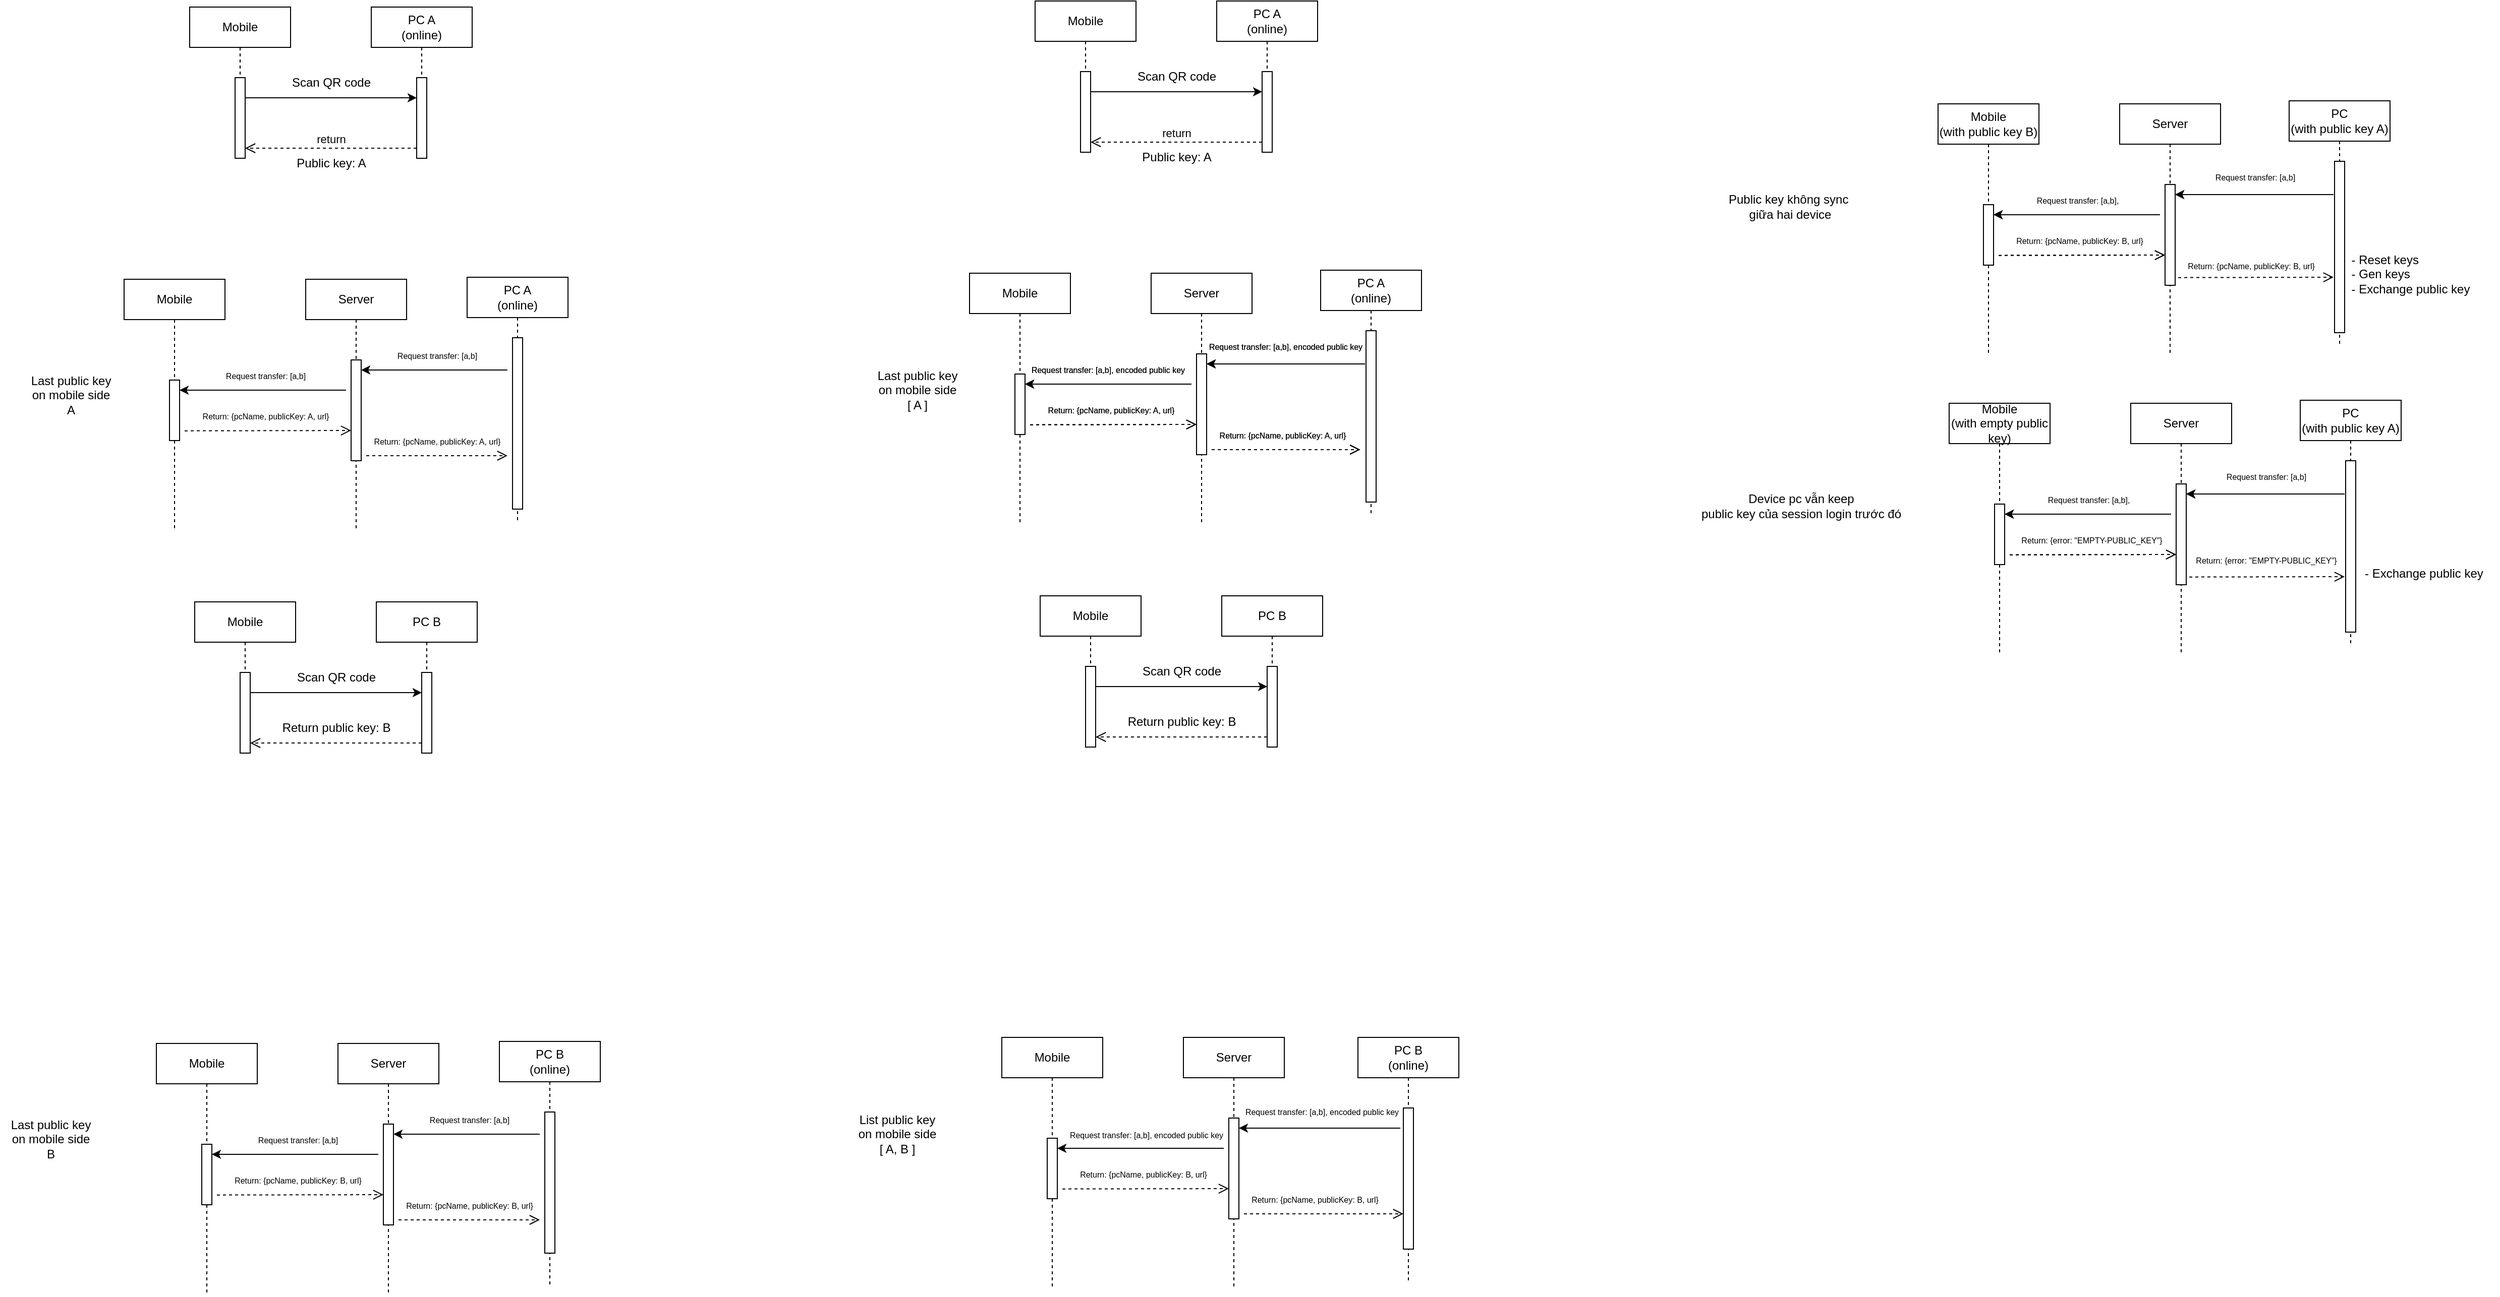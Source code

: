 <mxfile version="21.1.8" type="github">
  <diagram name="Page-1" id="2YBvvXClWsGukQMizWep">
    <mxGraphModel dx="1509" dy="804" grid="0" gridSize="10" guides="1" tooltips="1" connect="1" arrows="1" fold="1" page="1" pageScale="1" pageWidth="850" pageHeight="1100" math="0" shadow="0">
      <root>
        <mxCell id="0" />
        <mxCell id="1" parent="0" />
        <mxCell id="aM9ryv3xv72pqoxQDRHE-1" value="Mobile" style="shape=umlLifeline;perimeter=lifelinePerimeter;whiteSpace=wrap;html=1;container=0;dropTarget=0;collapsible=0;recursiveResize=0;outlineConnect=0;portConstraint=eastwest;newEdgeStyle={&quot;edgeStyle&quot;:&quot;elbowEdgeStyle&quot;,&quot;elbow&quot;:&quot;vertical&quot;,&quot;curved&quot;:0,&quot;rounded&quot;:0};" parent="1" vertex="1">
          <mxGeometry x="235" y="120" width="100" height="150" as="geometry" />
        </mxCell>
        <mxCell id="aM9ryv3xv72pqoxQDRHE-2" value="" style="html=1;points=[];perimeter=orthogonalPerimeter;outlineConnect=0;targetShapes=umlLifeline;portConstraint=eastwest;newEdgeStyle={&quot;edgeStyle&quot;:&quot;elbowEdgeStyle&quot;,&quot;elbow&quot;:&quot;vertical&quot;,&quot;curved&quot;:0,&quot;rounded&quot;:0};" parent="aM9ryv3xv72pqoxQDRHE-1" vertex="1">
          <mxGeometry x="45" y="70" width="10" height="80" as="geometry" />
        </mxCell>
        <mxCell id="aM9ryv3xv72pqoxQDRHE-5" value="PC A&lt;br&gt;(online)" style="shape=umlLifeline;perimeter=lifelinePerimeter;whiteSpace=wrap;html=1;container=0;dropTarget=0;collapsible=0;recursiveResize=0;outlineConnect=0;portConstraint=eastwest;newEdgeStyle={&quot;edgeStyle&quot;:&quot;elbowEdgeStyle&quot;,&quot;elbow&quot;:&quot;vertical&quot;,&quot;curved&quot;:0,&quot;rounded&quot;:0};" parent="1" vertex="1">
          <mxGeometry x="415" y="120" width="100" height="150" as="geometry" />
        </mxCell>
        <mxCell id="aM9ryv3xv72pqoxQDRHE-6" value="" style="html=1;points=[];perimeter=orthogonalPerimeter;outlineConnect=0;targetShapes=umlLifeline;portConstraint=eastwest;newEdgeStyle={&quot;edgeStyle&quot;:&quot;elbowEdgeStyle&quot;,&quot;elbow&quot;:&quot;vertical&quot;,&quot;curved&quot;:0,&quot;rounded&quot;:0};" parent="aM9ryv3xv72pqoxQDRHE-5" vertex="1">
          <mxGeometry x="45" y="70" width="10" height="80" as="geometry" />
        </mxCell>
        <mxCell id="2AW4_zYqFoqguteAHVNt-7" value="" style="endArrow=classic;html=1;rounded=0;" edge="1" parent="1" source="aM9ryv3xv72pqoxQDRHE-2" target="aM9ryv3xv72pqoxQDRHE-6">
          <mxGeometry width="50" height="50" relative="1" as="geometry">
            <mxPoint x="290" y="230" as="sourcePoint" />
            <mxPoint x="450" y="210" as="targetPoint" />
            <Array as="points">
              <mxPoint x="370" y="210" />
            </Array>
          </mxGeometry>
        </mxCell>
        <mxCell id="2AW4_zYqFoqguteAHVNt-8" value="Scan QR code" style="text;html=1;align=center;verticalAlign=middle;resizable=0;points=[];autosize=1;strokeColor=none;fillColor=none;" vertex="1" parent="1">
          <mxGeometry x="325" y="180" width="100" height="30" as="geometry" />
        </mxCell>
        <mxCell id="2AW4_zYqFoqguteAHVNt-10" value="return" style="html=1;verticalAlign=bottom;endArrow=open;dashed=1;endSize=8;edgeStyle=elbowEdgeStyle;elbow=vertical;curved=0;rounded=0;" edge="1" parent="1" source="aM9ryv3xv72pqoxQDRHE-6" target="aM9ryv3xv72pqoxQDRHE-2">
          <mxGeometry relative="1" as="geometry">
            <mxPoint x="450" y="260" as="sourcePoint" />
            <mxPoint x="390" y="260" as="targetPoint" />
            <Array as="points">
              <mxPoint x="450" y="260" />
            </Array>
          </mxGeometry>
        </mxCell>
        <mxCell id="2AW4_zYqFoqguteAHVNt-11" value="Public key: A" style="text;html=1;align=center;verticalAlign=middle;resizable=0;points=[];autosize=1;strokeColor=none;fillColor=none;" vertex="1" parent="1">
          <mxGeometry x="330" y="260" width="90" height="30" as="geometry" />
        </mxCell>
        <mxCell id="2AW4_zYqFoqguteAHVNt-12" value="Mobile" style="shape=umlLifeline;perimeter=lifelinePerimeter;whiteSpace=wrap;html=1;container=0;dropTarget=0;collapsible=0;recursiveResize=0;outlineConnect=0;portConstraint=eastwest;newEdgeStyle={&quot;edgeStyle&quot;:&quot;elbowEdgeStyle&quot;,&quot;elbow&quot;:&quot;vertical&quot;,&quot;curved&quot;:0,&quot;rounded&quot;:0};" vertex="1" parent="1">
          <mxGeometry x="170" y="390" width="100" height="250" as="geometry" />
        </mxCell>
        <mxCell id="2AW4_zYqFoqguteAHVNt-13" value="" style="html=1;points=[];perimeter=orthogonalPerimeter;outlineConnect=0;targetShapes=umlLifeline;portConstraint=eastwest;newEdgeStyle={&quot;edgeStyle&quot;:&quot;elbowEdgeStyle&quot;,&quot;elbow&quot;:&quot;vertical&quot;,&quot;curved&quot;:0,&quot;rounded&quot;:0};" vertex="1" parent="2AW4_zYqFoqguteAHVNt-12">
          <mxGeometry x="45" y="100" width="10" height="60" as="geometry" />
        </mxCell>
        <mxCell id="2AW4_zYqFoqguteAHVNt-14" value="Server" style="shape=umlLifeline;perimeter=lifelinePerimeter;whiteSpace=wrap;html=1;container=0;dropTarget=0;collapsible=0;recursiveResize=0;outlineConnect=0;portConstraint=eastwest;newEdgeStyle={&quot;edgeStyle&quot;:&quot;elbowEdgeStyle&quot;,&quot;elbow&quot;:&quot;vertical&quot;,&quot;curved&quot;:0,&quot;rounded&quot;:0};" vertex="1" parent="1">
          <mxGeometry x="350" y="390" width="100" height="250" as="geometry" />
        </mxCell>
        <mxCell id="2AW4_zYqFoqguteAHVNt-15" value="" style="html=1;points=[];perimeter=orthogonalPerimeter;outlineConnect=0;targetShapes=umlLifeline;portConstraint=eastwest;newEdgeStyle={&quot;edgeStyle&quot;:&quot;elbowEdgeStyle&quot;,&quot;elbow&quot;:&quot;vertical&quot;,&quot;curved&quot;:0,&quot;rounded&quot;:0};" vertex="1" parent="2AW4_zYqFoqguteAHVNt-14">
          <mxGeometry x="45" y="80" width="10" height="100" as="geometry" />
        </mxCell>
        <mxCell id="2AW4_zYqFoqguteAHVNt-18" value="" style="html=1;verticalAlign=bottom;endArrow=open;dashed=1;endSize=8;edgeStyle=elbowEdgeStyle;elbow=vertical;curved=0;rounded=0;" edge="1" parent="1" target="2AW4_zYqFoqguteAHVNt-15">
          <mxGeometry relative="1" as="geometry">
            <mxPoint x="230" y="540.33" as="sourcePoint" />
            <mxPoint x="390" y="540" as="targetPoint" />
            <Array as="points">
              <mxPoint x="260" y="540" />
            </Array>
          </mxGeometry>
        </mxCell>
        <mxCell id="2AW4_zYqFoqguteAHVNt-20" value="PC A&lt;br&gt;(online)" style="shape=umlLifeline;perimeter=lifelinePerimeter;whiteSpace=wrap;html=1;container=0;dropTarget=0;collapsible=0;recursiveResize=0;outlineConnect=0;portConstraint=eastwest;newEdgeStyle={&quot;edgeStyle&quot;:&quot;elbowEdgeStyle&quot;,&quot;elbow&quot;:&quot;vertical&quot;,&quot;curved&quot;:0,&quot;rounded&quot;:0};" vertex="1" parent="1">
          <mxGeometry x="510" y="388" width="100" height="242" as="geometry" />
        </mxCell>
        <mxCell id="2AW4_zYqFoqguteAHVNt-21" value="" style="html=1;points=[];perimeter=orthogonalPerimeter;outlineConnect=0;targetShapes=umlLifeline;portConstraint=eastwest;newEdgeStyle={&quot;edgeStyle&quot;:&quot;elbowEdgeStyle&quot;,&quot;elbow&quot;:&quot;vertical&quot;,&quot;curved&quot;:0,&quot;rounded&quot;:0};" vertex="1" parent="2AW4_zYqFoqguteAHVNt-20">
          <mxGeometry x="45" y="60" width="10" height="170" as="geometry" />
        </mxCell>
        <mxCell id="2AW4_zYqFoqguteAHVNt-22" value="" style="endArrow=classic;html=1;rounded=0;" edge="1" parent="1" target="2AW4_zYqFoqguteAHVNt-15">
          <mxGeometry width="50" height="50" relative="1" as="geometry">
            <mxPoint x="550" y="480" as="sourcePoint" />
            <mxPoint x="410" y="470" as="targetPoint" />
            <Array as="points">
              <mxPoint x="410" y="480" />
            </Array>
          </mxGeometry>
        </mxCell>
        <mxCell id="2AW4_zYqFoqguteAHVNt-23" value="&lt;font style=&quot;font-size: 8px;&quot;&gt;Request transfer: [a,b]&lt;/font&gt;" style="text;html=1;align=center;verticalAlign=middle;resizable=0;points=[];autosize=1;strokeColor=none;fillColor=none;" vertex="1" parent="1">
          <mxGeometry x="430" y="450" width="100" height="30" as="geometry" />
        </mxCell>
        <mxCell id="2AW4_zYqFoqguteAHVNt-24" value="" style="endArrow=classic;html=1;rounded=0;" edge="1" parent="1" target="2AW4_zYqFoqguteAHVNt-13">
          <mxGeometry width="50" height="50" relative="1" as="geometry">
            <mxPoint x="390" y="500" as="sourcePoint" />
            <mxPoint x="450" y="500" as="targetPoint" />
            <Array as="points">
              <mxPoint x="350" y="500" />
              <mxPoint x="310" y="500" />
              <mxPoint x="230" y="500" />
            </Array>
          </mxGeometry>
        </mxCell>
        <mxCell id="2AW4_zYqFoqguteAHVNt-27" value="&lt;font style=&quot;font-size: 8px;&quot;&gt;Request transfer: [a,b]&lt;/font&gt;" style="text;html=1;align=center;verticalAlign=middle;resizable=0;points=[];autosize=1;strokeColor=none;fillColor=none;" vertex="1" parent="1">
          <mxGeometry x="260" y="470" width="100" height="30" as="geometry" />
        </mxCell>
        <mxCell id="2AW4_zYqFoqguteAHVNt-29" value="&lt;font style=&quot;font-size: 8px;&quot;&gt;Return: {pcName, publicKey: A, url}&lt;/font&gt;" style="text;html=1;align=center;verticalAlign=middle;resizable=0;points=[];autosize=1;strokeColor=none;fillColor=none;" vertex="1" parent="1">
          <mxGeometry x="235" y="510" width="150" height="30" as="geometry" />
        </mxCell>
        <mxCell id="2AW4_zYqFoqguteAHVNt-31" value="&lt;font style=&quot;font-size: 8px;&quot;&gt;Return: {pcName, publicKey: A, url}&lt;/font&gt;" style="text;html=1;align=center;verticalAlign=middle;resizable=0;points=[];autosize=1;strokeColor=none;fillColor=none;" vertex="1" parent="1">
          <mxGeometry x="405" y="535" width="150" height="30" as="geometry" />
        </mxCell>
        <mxCell id="2AW4_zYqFoqguteAHVNt-32" value="" style="html=1;verticalAlign=bottom;endArrow=open;dashed=1;endSize=8;edgeStyle=elbowEdgeStyle;elbow=vertical;curved=0;rounded=0;" edge="1" parent="1">
          <mxGeometry relative="1" as="geometry">
            <mxPoint x="410" y="565" as="sourcePoint" />
            <mxPoint x="550" y="565" as="targetPoint" />
            <Array as="points">
              <mxPoint x="480" y="565" />
            </Array>
          </mxGeometry>
        </mxCell>
        <mxCell id="2AW4_zYqFoqguteAHVNt-61" value="Mobile" style="shape=umlLifeline;perimeter=lifelinePerimeter;whiteSpace=wrap;html=1;container=0;dropTarget=0;collapsible=0;recursiveResize=0;outlineConnect=0;portConstraint=eastwest;newEdgeStyle={&quot;edgeStyle&quot;:&quot;elbowEdgeStyle&quot;,&quot;elbow&quot;:&quot;vertical&quot;,&quot;curved&quot;:0,&quot;rounded&quot;:0};" vertex="1" parent="1">
          <mxGeometry x="202" y="1148" width="100" height="250" as="geometry" />
        </mxCell>
        <mxCell id="2AW4_zYqFoqguteAHVNt-62" value="" style="html=1;points=[];perimeter=orthogonalPerimeter;outlineConnect=0;targetShapes=umlLifeline;portConstraint=eastwest;newEdgeStyle={&quot;edgeStyle&quot;:&quot;elbowEdgeStyle&quot;,&quot;elbow&quot;:&quot;vertical&quot;,&quot;curved&quot;:0,&quot;rounded&quot;:0};" vertex="1" parent="2AW4_zYqFoqguteAHVNt-61">
          <mxGeometry x="45" y="100" width="10" height="60" as="geometry" />
        </mxCell>
        <mxCell id="2AW4_zYqFoqguteAHVNt-63" value="Server" style="shape=umlLifeline;perimeter=lifelinePerimeter;whiteSpace=wrap;html=1;container=0;dropTarget=0;collapsible=0;recursiveResize=0;outlineConnect=0;portConstraint=eastwest;newEdgeStyle={&quot;edgeStyle&quot;:&quot;elbowEdgeStyle&quot;,&quot;elbow&quot;:&quot;vertical&quot;,&quot;curved&quot;:0,&quot;rounded&quot;:0};" vertex="1" parent="1">
          <mxGeometry x="382" y="1148" width="100" height="250" as="geometry" />
        </mxCell>
        <mxCell id="2AW4_zYqFoqguteAHVNt-64" value="" style="html=1;points=[];perimeter=orthogonalPerimeter;outlineConnect=0;targetShapes=umlLifeline;portConstraint=eastwest;newEdgeStyle={&quot;edgeStyle&quot;:&quot;elbowEdgeStyle&quot;,&quot;elbow&quot;:&quot;vertical&quot;,&quot;curved&quot;:0,&quot;rounded&quot;:0};" vertex="1" parent="2AW4_zYqFoqguteAHVNt-63">
          <mxGeometry x="45" y="80" width="10" height="100" as="geometry" />
        </mxCell>
        <mxCell id="2AW4_zYqFoqguteAHVNt-65" value="" style="html=1;verticalAlign=bottom;endArrow=open;dashed=1;endSize=8;edgeStyle=elbowEdgeStyle;elbow=vertical;curved=0;rounded=0;" edge="1" parent="1" target="2AW4_zYqFoqguteAHVNt-64">
          <mxGeometry relative="1" as="geometry">
            <mxPoint x="262" y="1298.33" as="sourcePoint" />
            <mxPoint x="422" y="1298" as="targetPoint" />
            <Array as="points">
              <mxPoint x="292" y="1298" />
            </Array>
          </mxGeometry>
        </mxCell>
        <mxCell id="2AW4_zYqFoqguteAHVNt-66" value="PC B&lt;br&gt;(online)" style="shape=umlLifeline;perimeter=lifelinePerimeter;whiteSpace=wrap;html=1;container=0;dropTarget=0;collapsible=0;recursiveResize=0;outlineConnect=0;portConstraint=eastwest;newEdgeStyle={&quot;edgeStyle&quot;:&quot;elbowEdgeStyle&quot;,&quot;elbow&quot;:&quot;vertical&quot;,&quot;curved&quot;:0,&quot;rounded&quot;:0};" vertex="1" parent="1">
          <mxGeometry x="542" y="1146" width="100" height="242" as="geometry" />
        </mxCell>
        <mxCell id="2AW4_zYqFoqguteAHVNt-67" value="" style="html=1;points=[];perimeter=orthogonalPerimeter;outlineConnect=0;targetShapes=umlLifeline;portConstraint=eastwest;newEdgeStyle={&quot;edgeStyle&quot;:&quot;elbowEdgeStyle&quot;,&quot;elbow&quot;:&quot;vertical&quot;,&quot;curved&quot;:0,&quot;rounded&quot;:0};" vertex="1" parent="2AW4_zYqFoqguteAHVNt-66">
          <mxGeometry x="45" y="70" width="10" height="140" as="geometry" />
        </mxCell>
        <mxCell id="2AW4_zYqFoqguteAHVNt-68" value="" style="endArrow=classic;html=1;rounded=0;" edge="1" parent="1" target="2AW4_zYqFoqguteAHVNt-64">
          <mxGeometry width="50" height="50" relative="1" as="geometry">
            <mxPoint x="582" y="1238" as="sourcePoint" />
            <mxPoint x="442" y="1228" as="targetPoint" />
            <Array as="points">
              <mxPoint x="442" y="1238" />
            </Array>
          </mxGeometry>
        </mxCell>
        <mxCell id="2AW4_zYqFoqguteAHVNt-69" value="&lt;font style=&quot;font-size: 8px;&quot;&gt;Request transfer: [a,b]&lt;/font&gt;" style="text;html=1;align=center;verticalAlign=middle;resizable=0;points=[];autosize=1;strokeColor=none;fillColor=none;" vertex="1" parent="1">
          <mxGeometry x="462" y="1208" width="100" height="30" as="geometry" />
        </mxCell>
        <mxCell id="2AW4_zYqFoqguteAHVNt-70" value="" style="endArrow=classic;html=1;rounded=0;" edge="1" parent="1" target="2AW4_zYqFoqguteAHVNt-62">
          <mxGeometry width="50" height="50" relative="1" as="geometry">
            <mxPoint x="422" y="1258" as="sourcePoint" />
            <mxPoint x="482" y="1258" as="targetPoint" />
            <Array as="points">
              <mxPoint x="382" y="1258" />
              <mxPoint x="342" y="1258" />
              <mxPoint x="262" y="1258" />
            </Array>
          </mxGeometry>
        </mxCell>
        <mxCell id="2AW4_zYqFoqguteAHVNt-71" value="&lt;font style=&quot;font-size: 8px;&quot;&gt;Request transfer: [a,b]&lt;/font&gt;" style="text;html=1;align=center;verticalAlign=middle;resizable=0;points=[];autosize=1;strokeColor=none;fillColor=none;" vertex="1" parent="1">
          <mxGeometry x="292" y="1228" width="100" height="30" as="geometry" />
        </mxCell>
        <mxCell id="2AW4_zYqFoqguteAHVNt-72" value="&lt;font style=&quot;font-size: 8px;&quot;&gt;Return: {pcName, publicKey: B, url}&lt;/font&gt;" style="text;html=1;align=center;verticalAlign=middle;resizable=0;points=[];autosize=1;strokeColor=none;fillColor=none;" vertex="1" parent="1">
          <mxGeometry x="267" y="1268" width="150" height="30" as="geometry" />
        </mxCell>
        <mxCell id="2AW4_zYqFoqguteAHVNt-73" value="&lt;font style=&quot;font-size: 8px;&quot;&gt;Return: {pcName, publicKey: B, url}&lt;/font&gt;" style="text;html=1;align=center;verticalAlign=middle;resizable=0;points=[];autosize=1;strokeColor=none;fillColor=none;" vertex="1" parent="1">
          <mxGeometry x="437" y="1293" width="150" height="30" as="geometry" />
        </mxCell>
        <mxCell id="2AW4_zYqFoqguteAHVNt-74" value="" style="html=1;verticalAlign=bottom;endArrow=open;dashed=1;endSize=8;edgeStyle=elbowEdgeStyle;elbow=vertical;curved=0;rounded=0;" edge="1" parent="1">
          <mxGeometry relative="1" as="geometry">
            <mxPoint x="442" y="1323" as="sourcePoint" />
            <mxPoint x="582" y="1323" as="targetPoint" />
            <Array as="points">
              <mxPoint x="512" y="1323" />
            </Array>
          </mxGeometry>
        </mxCell>
        <mxCell id="2AW4_zYqFoqguteAHVNt-75" value="Last public key&lt;br&gt;on mobile side&lt;br&gt;A" style="text;html=1;align=center;verticalAlign=middle;resizable=0;points=[];autosize=1;strokeColor=none;fillColor=none;" vertex="1" parent="1">
          <mxGeometry x="67" y="475" width="100" height="60" as="geometry" />
        </mxCell>
        <mxCell id="2AW4_zYqFoqguteAHVNt-76" value="Mobile" style="shape=umlLifeline;perimeter=lifelinePerimeter;whiteSpace=wrap;html=1;container=0;dropTarget=0;collapsible=0;recursiveResize=0;outlineConnect=0;portConstraint=eastwest;newEdgeStyle={&quot;edgeStyle&quot;:&quot;elbowEdgeStyle&quot;,&quot;elbow&quot;:&quot;vertical&quot;,&quot;curved&quot;:0,&quot;rounded&quot;:0};" vertex="1" parent="1">
          <mxGeometry x="240" y="710" width="100" height="150" as="geometry" />
        </mxCell>
        <mxCell id="2AW4_zYqFoqguteAHVNt-77" value="" style="html=1;points=[];perimeter=orthogonalPerimeter;outlineConnect=0;targetShapes=umlLifeline;portConstraint=eastwest;newEdgeStyle={&quot;edgeStyle&quot;:&quot;elbowEdgeStyle&quot;,&quot;elbow&quot;:&quot;vertical&quot;,&quot;curved&quot;:0,&quot;rounded&quot;:0};" vertex="1" parent="2AW4_zYqFoqguteAHVNt-76">
          <mxGeometry x="45" y="70" width="10" height="80" as="geometry" />
        </mxCell>
        <mxCell id="2AW4_zYqFoqguteAHVNt-78" value="PC B" style="shape=umlLifeline;perimeter=lifelinePerimeter;whiteSpace=wrap;html=1;container=0;dropTarget=0;collapsible=0;recursiveResize=0;outlineConnect=0;portConstraint=eastwest;newEdgeStyle={&quot;edgeStyle&quot;:&quot;elbowEdgeStyle&quot;,&quot;elbow&quot;:&quot;vertical&quot;,&quot;curved&quot;:0,&quot;rounded&quot;:0};" vertex="1" parent="1">
          <mxGeometry x="420" y="710" width="100" height="150" as="geometry" />
        </mxCell>
        <mxCell id="2AW4_zYqFoqguteAHVNt-79" value="" style="html=1;points=[];perimeter=orthogonalPerimeter;outlineConnect=0;targetShapes=umlLifeline;portConstraint=eastwest;newEdgeStyle={&quot;edgeStyle&quot;:&quot;elbowEdgeStyle&quot;,&quot;elbow&quot;:&quot;vertical&quot;,&quot;curved&quot;:0,&quot;rounded&quot;:0};" vertex="1" parent="2AW4_zYqFoqguteAHVNt-78">
          <mxGeometry x="45" y="70" width="10" height="80" as="geometry" />
        </mxCell>
        <mxCell id="2AW4_zYqFoqguteAHVNt-80" value="" style="endArrow=classic;html=1;rounded=0;" edge="1" parent="1" source="2AW4_zYqFoqguteAHVNt-77" target="2AW4_zYqFoqguteAHVNt-79">
          <mxGeometry width="50" height="50" relative="1" as="geometry">
            <mxPoint x="295" y="820" as="sourcePoint" />
            <mxPoint x="455" y="800" as="targetPoint" />
            <Array as="points">
              <mxPoint x="375" y="800" />
            </Array>
          </mxGeometry>
        </mxCell>
        <mxCell id="2AW4_zYqFoqguteAHVNt-81" value="Scan QR code" style="text;html=1;align=center;verticalAlign=middle;resizable=0;points=[];autosize=1;strokeColor=none;fillColor=none;" vertex="1" parent="1">
          <mxGeometry x="330" y="770" width="100" height="30" as="geometry" />
        </mxCell>
        <mxCell id="2AW4_zYqFoqguteAHVNt-82" value="" style="html=1;verticalAlign=bottom;endArrow=open;dashed=1;endSize=8;edgeStyle=elbowEdgeStyle;elbow=vertical;curved=0;rounded=0;" edge="1" parent="1" source="2AW4_zYqFoqguteAHVNt-79" target="2AW4_zYqFoqguteAHVNt-77">
          <mxGeometry relative="1" as="geometry">
            <mxPoint x="455" y="850" as="sourcePoint" />
            <mxPoint x="395" y="850" as="targetPoint" />
            <Array as="points">
              <mxPoint x="455" y="850" />
            </Array>
          </mxGeometry>
        </mxCell>
        <mxCell id="2AW4_zYqFoqguteAHVNt-83" value="Return public key: B" style="text;html=1;align=center;verticalAlign=middle;resizable=0;points=[];autosize=1;strokeColor=none;fillColor=none;" vertex="1" parent="1">
          <mxGeometry x="315" y="820" width="130" height="30" as="geometry" />
        </mxCell>
        <mxCell id="2AW4_zYqFoqguteAHVNt-85" value="Last public key&lt;br&gt;on mobile side&lt;br&gt;B" style="text;html=1;align=center;verticalAlign=middle;resizable=0;points=[];autosize=1;strokeColor=none;fillColor=none;" vertex="1" parent="1">
          <mxGeometry x="47" y="1213" width="100" height="60" as="geometry" />
        </mxCell>
        <mxCell id="2AW4_zYqFoqguteAHVNt-132" value="Mobile" style="shape=umlLifeline;perimeter=lifelinePerimeter;whiteSpace=wrap;html=1;container=0;dropTarget=0;collapsible=0;recursiveResize=0;outlineConnect=0;portConstraint=eastwest;newEdgeStyle={&quot;edgeStyle&quot;:&quot;elbowEdgeStyle&quot;,&quot;elbow&quot;:&quot;vertical&quot;,&quot;curved&quot;:0,&quot;rounded&quot;:0};" vertex="1" parent="1">
          <mxGeometry x="1073" y="114" width="100" height="150" as="geometry" />
        </mxCell>
        <mxCell id="2AW4_zYqFoqguteAHVNt-133" value="" style="html=1;points=[];perimeter=orthogonalPerimeter;outlineConnect=0;targetShapes=umlLifeline;portConstraint=eastwest;newEdgeStyle={&quot;edgeStyle&quot;:&quot;elbowEdgeStyle&quot;,&quot;elbow&quot;:&quot;vertical&quot;,&quot;curved&quot;:0,&quot;rounded&quot;:0};" vertex="1" parent="2AW4_zYqFoqguteAHVNt-132">
          <mxGeometry x="45" y="70" width="10" height="80" as="geometry" />
        </mxCell>
        <mxCell id="2AW4_zYqFoqguteAHVNt-134" value="PC A&lt;br&gt;(online)" style="shape=umlLifeline;perimeter=lifelinePerimeter;whiteSpace=wrap;html=1;container=0;dropTarget=0;collapsible=0;recursiveResize=0;outlineConnect=0;portConstraint=eastwest;newEdgeStyle={&quot;edgeStyle&quot;:&quot;elbowEdgeStyle&quot;,&quot;elbow&quot;:&quot;vertical&quot;,&quot;curved&quot;:0,&quot;rounded&quot;:0};" vertex="1" parent="1">
          <mxGeometry x="1253" y="114" width="100" height="150" as="geometry" />
        </mxCell>
        <mxCell id="2AW4_zYqFoqguteAHVNt-135" value="" style="html=1;points=[];perimeter=orthogonalPerimeter;outlineConnect=0;targetShapes=umlLifeline;portConstraint=eastwest;newEdgeStyle={&quot;edgeStyle&quot;:&quot;elbowEdgeStyle&quot;,&quot;elbow&quot;:&quot;vertical&quot;,&quot;curved&quot;:0,&quot;rounded&quot;:0};" vertex="1" parent="2AW4_zYqFoqguteAHVNt-134">
          <mxGeometry x="45" y="70" width="10" height="80" as="geometry" />
        </mxCell>
        <mxCell id="2AW4_zYqFoqguteAHVNt-136" value="" style="endArrow=classic;html=1;rounded=0;" edge="1" parent="1" source="2AW4_zYqFoqguteAHVNt-133" target="2AW4_zYqFoqguteAHVNt-135">
          <mxGeometry width="50" height="50" relative="1" as="geometry">
            <mxPoint x="1128" y="224" as="sourcePoint" />
            <mxPoint x="1288" y="204" as="targetPoint" />
            <Array as="points">
              <mxPoint x="1208" y="204" />
            </Array>
          </mxGeometry>
        </mxCell>
        <mxCell id="2AW4_zYqFoqguteAHVNt-137" value="Scan QR code" style="text;html=1;align=center;verticalAlign=middle;resizable=0;points=[];autosize=1;strokeColor=none;fillColor=none;" vertex="1" parent="1">
          <mxGeometry x="1163" y="174" width="100" height="30" as="geometry" />
        </mxCell>
        <mxCell id="2AW4_zYqFoqguteAHVNt-138" value="return" style="html=1;verticalAlign=bottom;endArrow=open;dashed=1;endSize=8;edgeStyle=elbowEdgeStyle;elbow=vertical;curved=0;rounded=0;" edge="1" parent="1" source="2AW4_zYqFoqguteAHVNt-135" target="2AW4_zYqFoqguteAHVNt-133">
          <mxGeometry relative="1" as="geometry">
            <mxPoint x="1288" y="254" as="sourcePoint" />
            <mxPoint x="1228" y="254" as="targetPoint" />
            <Array as="points">
              <mxPoint x="1288" y="254" />
            </Array>
          </mxGeometry>
        </mxCell>
        <mxCell id="2AW4_zYqFoqguteAHVNt-139" value="Public key: A" style="text;html=1;align=center;verticalAlign=middle;resizable=0;points=[];autosize=1;strokeColor=none;fillColor=none;" vertex="1" parent="1">
          <mxGeometry x="1168" y="254" width="90" height="30" as="geometry" />
        </mxCell>
        <mxCell id="2AW4_zYqFoqguteAHVNt-140" value="Mobile" style="shape=umlLifeline;perimeter=lifelinePerimeter;whiteSpace=wrap;html=1;container=0;dropTarget=0;collapsible=0;recursiveResize=0;outlineConnect=0;portConstraint=eastwest;newEdgeStyle={&quot;edgeStyle&quot;:&quot;elbowEdgeStyle&quot;,&quot;elbow&quot;:&quot;vertical&quot;,&quot;curved&quot;:0,&quot;rounded&quot;:0};" vertex="1" parent="1">
          <mxGeometry x="1008" y="384" width="100" height="250" as="geometry" />
        </mxCell>
        <mxCell id="2AW4_zYqFoqguteAHVNt-141" value="" style="html=1;points=[];perimeter=orthogonalPerimeter;outlineConnect=0;targetShapes=umlLifeline;portConstraint=eastwest;newEdgeStyle={&quot;edgeStyle&quot;:&quot;elbowEdgeStyle&quot;,&quot;elbow&quot;:&quot;vertical&quot;,&quot;curved&quot;:0,&quot;rounded&quot;:0};" vertex="1" parent="2AW4_zYqFoqguteAHVNt-140">
          <mxGeometry x="45" y="100" width="10" height="60" as="geometry" />
        </mxCell>
        <mxCell id="2AW4_zYqFoqguteAHVNt-142" value="Server" style="shape=umlLifeline;perimeter=lifelinePerimeter;whiteSpace=wrap;html=1;container=0;dropTarget=0;collapsible=0;recursiveResize=0;outlineConnect=0;portConstraint=eastwest;newEdgeStyle={&quot;edgeStyle&quot;:&quot;elbowEdgeStyle&quot;,&quot;elbow&quot;:&quot;vertical&quot;,&quot;curved&quot;:0,&quot;rounded&quot;:0};" vertex="1" parent="1">
          <mxGeometry x="1188" y="384" width="100" height="250" as="geometry" />
        </mxCell>
        <mxCell id="2AW4_zYqFoqguteAHVNt-143" value="" style="html=1;points=[];perimeter=orthogonalPerimeter;outlineConnect=0;targetShapes=umlLifeline;portConstraint=eastwest;newEdgeStyle={&quot;edgeStyle&quot;:&quot;elbowEdgeStyle&quot;,&quot;elbow&quot;:&quot;vertical&quot;,&quot;curved&quot;:0,&quot;rounded&quot;:0};" vertex="1" parent="2AW4_zYqFoqguteAHVNt-142">
          <mxGeometry x="45" y="80" width="10" height="100" as="geometry" />
        </mxCell>
        <mxCell id="2AW4_zYqFoqguteAHVNt-144" value="" style="html=1;verticalAlign=bottom;endArrow=open;dashed=1;endSize=8;edgeStyle=elbowEdgeStyle;elbow=vertical;curved=0;rounded=0;" edge="1" parent="1" target="2AW4_zYqFoqguteAHVNt-143">
          <mxGeometry relative="1" as="geometry">
            <mxPoint x="1068" y="534.33" as="sourcePoint" />
            <mxPoint x="1228" y="534" as="targetPoint" />
            <Array as="points">
              <mxPoint x="1098" y="534" />
            </Array>
          </mxGeometry>
        </mxCell>
        <mxCell id="2AW4_zYqFoqguteAHVNt-145" value="PC A&lt;br&gt;(online)" style="shape=umlLifeline;perimeter=lifelinePerimeter;whiteSpace=wrap;html=1;container=0;dropTarget=0;collapsible=0;recursiveResize=0;outlineConnect=0;portConstraint=eastwest;newEdgeStyle={&quot;edgeStyle&quot;:&quot;elbowEdgeStyle&quot;,&quot;elbow&quot;:&quot;vertical&quot;,&quot;curved&quot;:0,&quot;rounded&quot;:0};" vertex="1" parent="1">
          <mxGeometry x="1356" y="381" width="100" height="242" as="geometry" />
        </mxCell>
        <mxCell id="2AW4_zYqFoqguteAHVNt-146" value="" style="html=1;points=[];perimeter=orthogonalPerimeter;outlineConnect=0;targetShapes=umlLifeline;portConstraint=eastwest;newEdgeStyle={&quot;edgeStyle&quot;:&quot;elbowEdgeStyle&quot;,&quot;elbow&quot;:&quot;vertical&quot;,&quot;curved&quot;:0,&quot;rounded&quot;:0};" vertex="1" parent="2AW4_zYqFoqguteAHVNt-145">
          <mxGeometry x="45" y="60" width="10" height="170" as="geometry" />
        </mxCell>
        <mxCell id="2AW4_zYqFoqguteAHVNt-147" value="" style="endArrow=classic;html=1;rounded=0;" edge="1" parent="1" target="2AW4_zYqFoqguteAHVNt-143">
          <mxGeometry width="50" height="50" relative="1" as="geometry">
            <mxPoint x="1400" y="474" as="sourcePoint" />
            <mxPoint x="1248" y="464" as="targetPoint" />
            <Array as="points">
              <mxPoint x="1248" y="474" />
            </Array>
          </mxGeometry>
        </mxCell>
        <mxCell id="2AW4_zYqFoqguteAHVNt-148" value="&lt;font style=&quot;font-size: 8px;&quot;&gt;Request transfer: [a,b], encoded public key&lt;/font&gt;" style="text;html=1;align=center;verticalAlign=middle;resizable=0;points=[];autosize=1;strokeColor=none;fillColor=none;" vertex="1" parent="1">
          <mxGeometry x="1236" y="443" width="170" height="26" as="geometry" />
        </mxCell>
        <mxCell id="2AW4_zYqFoqguteAHVNt-149" value="" style="endArrow=classic;html=1;rounded=0;" edge="1" parent="1" target="2AW4_zYqFoqguteAHVNt-141">
          <mxGeometry width="50" height="50" relative="1" as="geometry">
            <mxPoint x="1228" y="494" as="sourcePoint" />
            <mxPoint x="1288" y="494" as="targetPoint" />
            <Array as="points">
              <mxPoint x="1188" y="494" />
              <mxPoint x="1148" y="494" />
              <mxPoint x="1068" y="494" />
            </Array>
          </mxGeometry>
        </mxCell>
        <mxCell id="2AW4_zYqFoqguteAHVNt-150" value="&lt;font style=&quot;font-size: 8px;&quot;&gt;Request transfer: [a,b], encoded public key&lt;/font&gt;" style="text;html=1;align=center;verticalAlign=middle;resizable=0;points=[];autosize=1;strokeColor=none;fillColor=none;" vertex="1" parent="1">
          <mxGeometry x="1060" y="466" width="170" height="26" as="geometry" />
        </mxCell>
        <mxCell id="2AW4_zYqFoqguteAHVNt-151" value="&lt;font style=&quot;font-size: 8px;&quot;&gt;Return: {pcName, publicKey: A, url}&lt;/font&gt;" style="text;html=1;align=center;verticalAlign=middle;resizable=0;points=[];autosize=1;strokeColor=none;fillColor=none;" vertex="1" parent="1">
          <mxGeometry x="1073" y="504" width="150" height="30" as="geometry" />
        </mxCell>
        <mxCell id="2AW4_zYqFoqguteAHVNt-152" value="&lt;font style=&quot;font-size: 8px;&quot;&gt;Return: {pcName, publicKey: A, url}&lt;/font&gt;" style="text;html=1;align=center;verticalAlign=middle;resizable=0;points=[];autosize=1;strokeColor=none;fillColor=none;" vertex="1" parent="1">
          <mxGeometry x="1243" y="529" width="150" height="30" as="geometry" />
        </mxCell>
        <mxCell id="2AW4_zYqFoqguteAHVNt-153" value="" style="html=1;verticalAlign=bottom;endArrow=open;dashed=1;endSize=8;edgeStyle=elbowEdgeStyle;elbow=vertical;curved=0;rounded=0;entryX=1.015;entryY=0.981;entryDx=0;entryDy=0;entryPerimeter=0;" edge="1" parent="1" target="2AW4_zYqFoqguteAHVNt-152">
          <mxGeometry relative="1" as="geometry">
            <mxPoint x="1248" y="559" as="sourcePoint" />
            <mxPoint x="1388" y="559" as="targetPoint" />
            <Array as="points">
              <mxPoint x="1318" y="559" />
            </Array>
          </mxGeometry>
        </mxCell>
        <mxCell id="2AW4_zYqFoqguteAHVNt-154" value="Mobile" style="shape=umlLifeline;perimeter=lifelinePerimeter;whiteSpace=wrap;html=1;container=0;dropTarget=0;collapsible=0;recursiveResize=0;outlineConnect=0;portConstraint=eastwest;newEdgeStyle={&quot;edgeStyle&quot;:&quot;elbowEdgeStyle&quot;,&quot;elbow&quot;:&quot;vertical&quot;,&quot;curved&quot;:0,&quot;rounded&quot;:0};" vertex="1" parent="1">
          <mxGeometry x="1040" y="1142" width="100" height="250" as="geometry" />
        </mxCell>
        <mxCell id="2AW4_zYqFoqguteAHVNt-155" value="" style="html=1;points=[];perimeter=orthogonalPerimeter;outlineConnect=0;targetShapes=umlLifeline;portConstraint=eastwest;newEdgeStyle={&quot;edgeStyle&quot;:&quot;elbowEdgeStyle&quot;,&quot;elbow&quot;:&quot;vertical&quot;,&quot;curved&quot;:0,&quot;rounded&quot;:0};" vertex="1" parent="2AW4_zYqFoqguteAHVNt-154">
          <mxGeometry x="45" y="100" width="10" height="60" as="geometry" />
        </mxCell>
        <mxCell id="2AW4_zYqFoqguteAHVNt-156" value="Server" style="shape=umlLifeline;perimeter=lifelinePerimeter;whiteSpace=wrap;html=1;container=0;dropTarget=0;collapsible=0;recursiveResize=0;outlineConnect=0;portConstraint=eastwest;newEdgeStyle={&quot;edgeStyle&quot;:&quot;elbowEdgeStyle&quot;,&quot;elbow&quot;:&quot;vertical&quot;,&quot;curved&quot;:0,&quot;rounded&quot;:0};" vertex="1" parent="1">
          <mxGeometry x="1220" y="1142" width="100" height="250" as="geometry" />
        </mxCell>
        <mxCell id="2AW4_zYqFoqguteAHVNt-157" value="" style="html=1;points=[];perimeter=orthogonalPerimeter;outlineConnect=0;targetShapes=umlLifeline;portConstraint=eastwest;newEdgeStyle={&quot;edgeStyle&quot;:&quot;elbowEdgeStyle&quot;,&quot;elbow&quot;:&quot;vertical&quot;,&quot;curved&quot;:0,&quot;rounded&quot;:0};" vertex="1" parent="2AW4_zYqFoqguteAHVNt-156">
          <mxGeometry x="45" y="80" width="10" height="100" as="geometry" />
        </mxCell>
        <mxCell id="2AW4_zYqFoqguteAHVNt-158" value="" style="html=1;verticalAlign=bottom;endArrow=open;dashed=1;endSize=8;edgeStyle=elbowEdgeStyle;elbow=vertical;curved=0;rounded=0;" edge="1" parent="1" target="2AW4_zYqFoqguteAHVNt-157">
          <mxGeometry relative="1" as="geometry">
            <mxPoint x="1100" y="1292.33" as="sourcePoint" />
            <mxPoint x="1260" y="1292" as="targetPoint" />
            <Array as="points">
              <mxPoint x="1130" y="1292" />
            </Array>
          </mxGeometry>
        </mxCell>
        <mxCell id="2AW4_zYqFoqguteAHVNt-159" value="PC B&lt;br&gt;(online)" style="shape=umlLifeline;perimeter=lifelinePerimeter;whiteSpace=wrap;html=1;container=0;dropTarget=0;collapsible=0;recursiveResize=0;outlineConnect=0;portConstraint=eastwest;newEdgeStyle={&quot;edgeStyle&quot;:&quot;elbowEdgeStyle&quot;,&quot;elbow&quot;:&quot;vertical&quot;,&quot;curved&quot;:0,&quot;rounded&quot;:0};" vertex="1" parent="1">
          <mxGeometry x="1393" y="1142" width="100" height="242" as="geometry" />
        </mxCell>
        <mxCell id="2AW4_zYqFoqguteAHVNt-160" value="" style="html=1;points=[];perimeter=orthogonalPerimeter;outlineConnect=0;targetShapes=umlLifeline;portConstraint=eastwest;newEdgeStyle={&quot;edgeStyle&quot;:&quot;elbowEdgeStyle&quot;,&quot;elbow&quot;:&quot;vertical&quot;,&quot;curved&quot;:0,&quot;rounded&quot;:0};" vertex="1" parent="2AW4_zYqFoqguteAHVNt-159">
          <mxGeometry x="45" y="70" width="10" height="140" as="geometry" />
        </mxCell>
        <mxCell id="2AW4_zYqFoqguteAHVNt-161" value="" style="endArrow=classic;html=1;rounded=0;" edge="1" parent="1" target="2AW4_zYqFoqguteAHVNt-157">
          <mxGeometry width="50" height="50" relative="1" as="geometry">
            <mxPoint x="1435" y="1232" as="sourcePoint" />
            <mxPoint x="1280" y="1222" as="targetPoint" />
            <Array as="points">
              <mxPoint x="1280" y="1232" />
            </Array>
          </mxGeometry>
        </mxCell>
        <mxCell id="2AW4_zYqFoqguteAHVNt-163" value="" style="endArrow=classic;html=1;rounded=0;" edge="1" parent="1" target="2AW4_zYqFoqguteAHVNt-155">
          <mxGeometry width="50" height="50" relative="1" as="geometry">
            <mxPoint x="1260" y="1252" as="sourcePoint" />
            <mxPoint x="1320" y="1252" as="targetPoint" />
            <Array as="points">
              <mxPoint x="1220" y="1252" />
              <mxPoint x="1180" y="1252" />
              <mxPoint x="1100" y="1252" />
            </Array>
          </mxGeometry>
        </mxCell>
        <mxCell id="2AW4_zYqFoqguteAHVNt-165" value="&lt;font style=&quot;font-size: 8px;&quot;&gt;Return: {pcName, publicKey: B, url}&lt;/font&gt;" style="text;html=1;align=center;verticalAlign=middle;resizable=0;points=[];autosize=1;strokeColor=none;fillColor=none;" vertex="1" parent="1">
          <mxGeometry x="1105" y="1262" width="150" height="30" as="geometry" />
        </mxCell>
        <mxCell id="2AW4_zYqFoqguteAHVNt-166" value="&lt;font style=&quot;font-size: 8px;&quot;&gt;Return: {pcName, publicKey: B, url}&lt;/font&gt;" style="text;html=1;align=center;verticalAlign=middle;resizable=0;points=[];autosize=1;strokeColor=none;fillColor=none;" vertex="1" parent="1">
          <mxGeometry x="1275" y="1287" width="150" height="30" as="geometry" />
        </mxCell>
        <mxCell id="2AW4_zYqFoqguteAHVNt-167" value="" style="html=1;verticalAlign=bottom;endArrow=open;dashed=1;endSize=8;edgeStyle=elbowEdgeStyle;elbow=vertical;curved=0;rounded=0;" edge="1" parent="1" target="2AW4_zYqFoqguteAHVNt-160">
          <mxGeometry relative="1" as="geometry">
            <mxPoint x="1280" y="1317" as="sourcePoint" />
            <mxPoint x="1434" y="1317" as="targetPoint" />
            <Array as="points">
              <mxPoint x="1350" y="1317" />
            </Array>
          </mxGeometry>
        </mxCell>
        <mxCell id="2AW4_zYqFoqguteAHVNt-168" value="Last public key&lt;br&gt;on mobile side&lt;br&gt;[ A ]" style="text;html=1;align=center;verticalAlign=middle;resizable=0;points=[];autosize=1;strokeColor=none;fillColor=none;" vertex="1" parent="1">
          <mxGeometry x="907" y="472" width="97" height="55" as="geometry" />
        </mxCell>
        <mxCell id="2AW4_zYqFoqguteAHVNt-169" value="Mobile" style="shape=umlLifeline;perimeter=lifelinePerimeter;whiteSpace=wrap;html=1;container=0;dropTarget=0;collapsible=0;recursiveResize=0;outlineConnect=0;portConstraint=eastwest;newEdgeStyle={&quot;edgeStyle&quot;:&quot;elbowEdgeStyle&quot;,&quot;elbow&quot;:&quot;vertical&quot;,&quot;curved&quot;:0,&quot;rounded&quot;:0};" vertex="1" parent="1">
          <mxGeometry x="1078" y="704" width="100" height="150" as="geometry" />
        </mxCell>
        <mxCell id="2AW4_zYqFoqguteAHVNt-170" value="" style="html=1;points=[];perimeter=orthogonalPerimeter;outlineConnect=0;targetShapes=umlLifeline;portConstraint=eastwest;newEdgeStyle={&quot;edgeStyle&quot;:&quot;elbowEdgeStyle&quot;,&quot;elbow&quot;:&quot;vertical&quot;,&quot;curved&quot;:0,&quot;rounded&quot;:0};" vertex="1" parent="2AW4_zYqFoqguteAHVNt-169">
          <mxGeometry x="45" y="70" width="10" height="80" as="geometry" />
        </mxCell>
        <mxCell id="2AW4_zYqFoqguteAHVNt-171" value="PC B" style="shape=umlLifeline;perimeter=lifelinePerimeter;whiteSpace=wrap;html=1;container=0;dropTarget=0;collapsible=0;recursiveResize=0;outlineConnect=0;portConstraint=eastwest;newEdgeStyle={&quot;edgeStyle&quot;:&quot;elbowEdgeStyle&quot;,&quot;elbow&quot;:&quot;vertical&quot;,&quot;curved&quot;:0,&quot;rounded&quot;:0};" vertex="1" parent="1">
          <mxGeometry x="1258" y="704" width="100" height="150" as="geometry" />
        </mxCell>
        <mxCell id="2AW4_zYqFoqguteAHVNt-172" value="" style="html=1;points=[];perimeter=orthogonalPerimeter;outlineConnect=0;targetShapes=umlLifeline;portConstraint=eastwest;newEdgeStyle={&quot;edgeStyle&quot;:&quot;elbowEdgeStyle&quot;,&quot;elbow&quot;:&quot;vertical&quot;,&quot;curved&quot;:0,&quot;rounded&quot;:0};" vertex="1" parent="2AW4_zYqFoqguteAHVNt-171">
          <mxGeometry x="45" y="70" width="10" height="80" as="geometry" />
        </mxCell>
        <mxCell id="2AW4_zYqFoqguteAHVNt-173" value="" style="endArrow=classic;html=1;rounded=0;" edge="1" parent="1" source="2AW4_zYqFoqguteAHVNt-170" target="2AW4_zYqFoqguteAHVNt-172">
          <mxGeometry width="50" height="50" relative="1" as="geometry">
            <mxPoint x="1133" y="814" as="sourcePoint" />
            <mxPoint x="1293" y="794" as="targetPoint" />
            <Array as="points">
              <mxPoint x="1213" y="794" />
            </Array>
          </mxGeometry>
        </mxCell>
        <mxCell id="2AW4_zYqFoqguteAHVNt-174" value="Scan QR code" style="text;html=1;align=center;verticalAlign=middle;resizable=0;points=[];autosize=1;strokeColor=none;fillColor=none;" vertex="1" parent="1">
          <mxGeometry x="1168" y="764" width="100" height="30" as="geometry" />
        </mxCell>
        <mxCell id="2AW4_zYqFoqguteAHVNt-175" value="" style="html=1;verticalAlign=bottom;endArrow=open;dashed=1;endSize=8;edgeStyle=elbowEdgeStyle;elbow=vertical;curved=0;rounded=0;" edge="1" parent="1" source="2AW4_zYqFoqguteAHVNt-172" target="2AW4_zYqFoqguteAHVNt-170">
          <mxGeometry relative="1" as="geometry">
            <mxPoint x="1293" y="844" as="sourcePoint" />
            <mxPoint x="1233" y="844" as="targetPoint" />
            <Array as="points">
              <mxPoint x="1293" y="844" />
            </Array>
          </mxGeometry>
        </mxCell>
        <mxCell id="2AW4_zYqFoqguteAHVNt-176" value="Return public key: B" style="text;html=1;align=center;verticalAlign=middle;resizable=0;points=[];autosize=1;strokeColor=none;fillColor=none;" vertex="1" parent="1">
          <mxGeometry x="1153" y="814" width="130" height="30" as="geometry" />
        </mxCell>
        <mxCell id="2AW4_zYqFoqguteAHVNt-177" value="List public key&lt;br&gt;on mobile side&lt;br&gt;[ A, B ]" style="text;html=1;align=center;verticalAlign=middle;resizable=0;points=[];autosize=1;strokeColor=none;fillColor=none;" vertex="1" parent="1">
          <mxGeometry x="888" y="1210" width="95" height="55" as="geometry" />
        </mxCell>
        <mxCell id="2AW4_zYqFoqguteAHVNt-178" value="&lt;font style=&quot;font-size: 8px;&quot;&gt;Request transfer: [a,b], encoded public key&lt;/font&gt;" style="text;html=1;align=center;verticalAlign=middle;resizable=0;points=[];autosize=1;strokeColor=none;fillColor=none;" vertex="1" parent="1">
          <mxGeometry x="1098" y="1224.5" width="170" height="26" as="geometry" />
        </mxCell>
        <mxCell id="2AW4_zYqFoqguteAHVNt-180" value="&lt;font style=&quot;font-size: 8px;&quot;&gt;Request transfer: [a,b], encoded public key&lt;/font&gt;" style="text;html=1;align=center;verticalAlign=middle;resizable=0;points=[];autosize=1;strokeColor=none;fillColor=none;" vertex="1" parent="1">
          <mxGeometry x="1272" y="1202" width="170" height="26" as="geometry" />
        </mxCell>
        <mxCell id="2AW4_zYqFoqguteAHVNt-181" value="Mobile" style="shape=umlLifeline;perimeter=lifelinePerimeter;whiteSpace=wrap;html=1;container=0;dropTarget=0;collapsible=0;recursiveResize=0;outlineConnect=0;portConstraint=eastwest;newEdgeStyle={&quot;edgeStyle&quot;:&quot;elbowEdgeStyle&quot;,&quot;elbow&quot;:&quot;vertical&quot;,&quot;curved&quot;:0,&quot;rounded&quot;:0};" vertex="1" parent="1">
          <mxGeometry x="1008" y="384" width="100" height="250" as="geometry" />
        </mxCell>
        <mxCell id="2AW4_zYqFoqguteAHVNt-182" value="" style="html=1;points=[];perimeter=orthogonalPerimeter;outlineConnect=0;targetShapes=umlLifeline;portConstraint=eastwest;newEdgeStyle={&quot;edgeStyle&quot;:&quot;elbowEdgeStyle&quot;,&quot;elbow&quot;:&quot;vertical&quot;,&quot;curved&quot;:0,&quot;rounded&quot;:0};" vertex="1" parent="2AW4_zYqFoqguteAHVNt-181">
          <mxGeometry x="45" y="100" width="10" height="60" as="geometry" />
        </mxCell>
        <mxCell id="2AW4_zYqFoqguteAHVNt-183" value="Server" style="shape=umlLifeline;perimeter=lifelinePerimeter;whiteSpace=wrap;html=1;container=0;dropTarget=0;collapsible=0;recursiveResize=0;outlineConnect=0;portConstraint=eastwest;newEdgeStyle={&quot;edgeStyle&quot;:&quot;elbowEdgeStyle&quot;,&quot;elbow&quot;:&quot;vertical&quot;,&quot;curved&quot;:0,&quot;rounded&quot;:0};" vertex="1" parent="1">
          <mxGeometry x="1188" y="384" width="100" height="250" as="geometry" />
        </mxCell>
        <mxCell id="2AW4_zYqFoqguteAHVNt-184" value="" style="html=1;points=[];perimeter=orthogonalPerimeter;outlineConnect=0;targetShapes=umlLifeline;portConstraint=eastwest;newEdgeStyle={&quot;edgeStyle&quot;:&quot;elbowEdgeStyle&quot;,&quot;elbow&quot;:&quot;vertical&quot;,&quot;curved&quot;:0,&quot;rounded&quot;:0};" vertex="1" parent="2AW4_zYqFoqguteAHVNt-183">
          <mxGeometry x="45" y="80" width="10" height="100" as="geometry" />
        </mxCell>
        <mxCell id="2AW4_zYqFoqguteAHVNt-185" value="" style="html=1;verticalAlign=bottom;endArrow=open;dashed=1;endSize=8;edgeStyle=elbowEdgeStyle;elbow=vertical;curved=0;rounded=0;" edge="1" parent="1" target="2AW4_zYqFoqguteAHVNt-184">
          <mxGeometry relative="1" as="geometry">
            <mxPoint x="1068" y="534.33" as="sourcePoint" />
            <mxPoint x="1228" y="534" as="targetPoint" />
            <Array as="points">
              <mxPoint x="1098" y="534" />
            </Array>
          </mxGeometry>
        </mxCell>
        <mxCell id="2AW4_zYqFoqguteAHVNt-186" value="PC A&lt;br&gt;(online)" style="shape=umlLifeline;perimeter=lifelinePerimeter;whiteSpace=wrap;html=1;container=0;dropTarget=0;collapsible=0;recursiveResize=0;outlineConnect=0;portConstraint=eastwest;newEdgeStyle={&quot;edgeStyle&quot;:&quot;elbowEdgeStyle&quot;,&quot;elbow&quot;:&quot;vertical&quot;,&quot;curved&quot;:0,&quot;rounded&quot;:0};" vertex="1" parent="1">
          <mxGeometry x="1356" y="381" width="100" height="242" as="geometry" />
        </mxCell>
        <mxCell id="2AW4_zYqFoqguteAHVNt-187" value="" style="html=1;points=[];perimeter=orthogonalPerimeter;outlineConnect=0;targetShapes=umlLifeline;portConstraint=eastwest;newEdgeStyle={&quot;edgeStyle&quot;:&quot;elbowEdgeStyle&quot;,&quot;elbow&quot;:&quot;vertical&quot;,&quot;curved&quot;:0,&quot;rounded&quot;:0};" vertex="1" parent="2AW4_zYqFoqguteAHVNt-186">
          <mxGeometry x="45" y="60" width="10" height="170" as="geometry" />
        </mxCell>
        <mxCell id="2AW4_zYqFoqguteAHVNt-188" value="" style="endArrow=classic;html=1;rounded=0;" edge="1" parent="1" target="2AW4_zYqFoqguteAHVNt-184">
          <mxGeometry width="50" height="50" relative="1" as="geometry">
            <mxPoint x="1400" y="474" as="sourcePoint" />
            <mxPoint x="1248" y="464" as="targetPoint" />
            <Array as="points">
              <mxPoint x="1248" y="474" />
            </Array>
          </mxGeometry>
        </mxCell>
        <mxCell id="2AW4_zYqFoqguteAHVNt-189" value="&lt;font style=&quot;font-size: 8px;&quot;&gt;Request transfer: [a,b], encoded public key&lt;/font&gt;" style="text;html=1;align=center;verticalAlign=middle;resizable=0;points=[];autosize=1;strokeColor=none;fillColor=none;" vertex="1" parent="1">
          <mxGeometry x="1236" y="443" width="170" height="26" as="geometry" />
        </mxCell>
        <mxCell id="2AW4_zYqFoqguteAHVNt-190" value="" style="endArrow=classic;html=1;rounded=0;" edge="1" parent="1" target="2AW4_zYqFoqguteAHVNt-182">
          <mxGeometry width="50" height="50" relative="1" as="geometry">
            <mxPoint x="1228" y="494" as="sourcePoint" />
            <mxPoint x="1288" y="494" as="targetPoint" />
            <Array as="points">
              <mxPoint x="1188" y="494" />
              <mxPoint x="1148" y="494" />
              <mxPoint x="1068" y="494" />
            </Array>
          </mxGeometry>
        </mxCell>
        <mxCell id="2AW4_zYqFoqguteAHVNt-191" value="&lt;font style=&quot;font-size: 8px;&quot;&gt;Request transfer: [a,b], encoded public key&lt;/font&gt;" style="text;html=1;align=center;verticalAlign=middle;resizable=0;points=[];autosize=1;strokeColor=none;fillColor=none;" vertex="1" parent="1">
          <mxGeometry x="1060" y="466" width="170" height="26" as="geometry" />
        </mxCell>
        <mxCell id="2AW4_zYqFoqguteAHVNt-192" value="&lt;font style=&quot;font-size: 8px;&quot;&gt;Return: {pcName, publicKey: A, url}&lt;/font&gt;" style="text;html=1;align=center;verticalAlign=middle;resizable=0;points=[];autosize=1;strokeColor=none;fillColor=none;" vertex="1" parent="1">
          <mxGeometry x="1073" y="504" width="150" height="30" as="geometry" />
        </mxCell>
        <mxCell id="2AW4_zYqFoqguteAHVNt-193" value="&lt;font style=&quot;font-size: 8px;&quot;&gt;Return: {pcName, publicKey: A, url}&lt;/font&gt;" style="text;html=1;align=center;verticalAlign=middle;resizable=0;points=[];autosize=1;strokeColor=none;fillColor=none;" vertex="1" parent="1">
          <mxGeometry x="1243" y="529" width="150" height="30" as="geometry" />
        </mxCell>
        <mxCell id="2AW4_zYqFoqguteAHVNt-194" value="" style="html=1;verticalAlign=bottom;endArrow=open;dashed=1;endSize=8;edgeStyle=elbowEdgeStyle;elbow=vertical;curved=0;rounded=0;entryX=1.015;entryY=0.981;entryDx=0;entryDy=0;entryPerimeter=0;" edge="1" parent="1" target="2AW4_zYqFoqguteAHVNt-193">
          <mxGeometry relative="1" as="geometry">
            <mxPoint x="1248" y="559" as="sourcePoint" />
            <mxPoint x="1388" y="559" as="targetPoint" />
            <Array as="points">
              <mxPoint x="1318" y="559" />
            </Array>
          </mxGeometry>
        </mxCell>
        <mxCell id="2AW4_zYqFoqguteAHVNt-223" value="Mobile" style="shape=umlLifeline;perimeter=lifelinePerimeter;whiteSpace=wrap;html=1;container=0;dropTarget=0;collapsible=0;recursiveResize=0;outlineConnect=0;portConstraint=eastwest;newEdgeStyle={&quot;edgeStyle&quot;:&quot;elbowEdgeStyle&quot;,&quot;elbow&quot;:&quot;vertical&quot;,&quot;curved&quot;:0,&quot;rounded&quot;:0};" vertex="1" parent="1">
          <mxGeometry x="1968" y="216" width="100" height="250" as="geometry" />
        </mxCell>
        <mxCell id="2AW4_zYqFoqguteAHVNt-224" value="" style="html=1;points=[];perimeter=orthogonalPerimeter;outlineConnect=0;targetShapes=umlLifeline;portConstraint=eastwest;newEdgeStyle={&quot;edgeStyle&quot;:&quot;elbowEdgeStyle&quot;,&quot;elbow&quot;:&quot;vertical&quot;,&quot;curved&quot;:0,&quot;rounded&quot;:0};" vertex="1" parent="2AW4_zYqFoqguteAHVNt-223">
          <mxGeometry x="45" y="100" width="10" height="60" as="geometry" />
        </mxCell>
        <mxCell id="2AW4_zYqFoqguteAHVNt-225" value="Server" style="shape=umlLifeline;perimeter=lifelinePerimeter;whiteSpace=wrap;html=1;container=0;dropTarget=0;collapsible=0;recursiveResize=0;outlineConnect=0;portConstraint=eastwest;newEdgeStyle={&quot;edgeStyle&quot;:&quot;elbowEdgeStyle&quot;,&quot;elbow&quot;:&quot;vertical&quot;,&quot;curved&quot;:0,&quot;rounded&quot;:0};" vertex="1" parent="1">
          <mxGeometry x="2148" y="216" width="100" height="250" as="geometry" />
        </mxCell>
        <mxCell id="2AW4_zYqFoqguteAHVNt-226" value="" style="html=1;points=[];perimeter=orthogonalPerimeter;outlineConnect=0;targetShapes=umlLifeline;portConstraint=eastwest;newEdgeStyle={&quot;edgeStyle&quot;:&quot;elbowEdgeStyle&quot;,&quot;elbow&quot;:&quot;vertical&quot;,&quot;curved&quot;:0,&quot;rounded&quot;:0};" vertex="1" parent="2AW4_zYqFoqguteAHVNt-225">
          <mxGeometry x="45" y="80" width="10" height="100" as="geometry" />
        </mxCell>
        <mxCell id="2AW4_zYqFoqguteAHVNt-227" value="" style="html=1;verticalAlign=bottom;endArrow=open;dashed=1;endSize=8;edgeStyle=elbowEdgeStyle;elbow=vertical;curved=0;rounded=0;" edge="1" parent="1" target="2AW4_zYqFoqguteAHVNt-226">
          <mxGeometry relative="1" as="geometry">
            <mxPoint x="2028" y="366.33" as="sourcePoint" />
            <mxPoint x="2188" y="366" as="targetPoint" />
            <Array as="points">
              <mxPoint x="2058" y="366" />
            </Array>
          </mxGeometry>
        </mxCell>
        <mxCell id="2AW4_zYqFoqguteAHVNt-228" value="PC A&lt;br&gt;(online)" style="shape=umlLifeline;perimeter=lifelinePerimeter;whiteSpace=wrap;html=1;container=0;dropTarget=0;collapsible=0;recursiveResize=0;outlineConnect=0;portConstraint=eastwest;newEdgeStyle={&quot;edgeStyle&quot;:&quot;elbowEdgeStyle&quot;,&quot;elbow&quot;:&quot;vertical&quot;,&quot;curved&quot;:0,&quot;rounded&quot;:0};" vertex="1" parent="1">
          <mxGeometry x="2316" y="213" width="100" height="242" as="geometry" />
        </mxCell>
        <mxCell id="2AW4_zYqFoqguteAHVNt-229" value="" style="html=1;points=[];perimeter=orthogonalPerimeter;outlineConnect=0;targetShapes=umlLifeline;portConstraint=eastwest;newEdgeStyle={&quot;edgeStyle&quot;:&quot;elbowEdgeStyle&quot;,&quot;elbow&quot;:&quot;vertical&quot;,&quot;curved&quot;:0,&quot;rounded&quot;:0};" vertex="1" parent="2AW4_zYqFoqguteAHVNt-228">
          <mxGeometry x="45" y="60" width="10" height="170" as="geometry" />
        </mxCell>
        <mxCell id="2AW4_zYqFoqguteAHVNt-230" value="" style="endArrow=classic;html=1;rounded=0;" edge="1" parent="1" target="2AW4_zYqFoqguteAHVNt-226">
          <mxGeometry width="50" height="50" relative="1" as="geometry">
            <mxPoint x="2360" y="306" as="sourcePoint" />
            <mxPoint x="2208" y="296" as="targetPoint" />
            <Array as="points">
              <mxPoint x="2208" y="306" />
            </Array>
          </mxGeometry>
        </mxCell>
        <mxCell id="2AW4_zYqFoqguteAHVNt-231" value="&lt;font style=&quot;font-size: 8px;&quot;&gt;Request transfer: [a,b]&lt;/font&gt;" style="text;html=1;align=center;verticalAlign=middle;resizable=0;points=[];autosize=1;strokeColor=none;fillColor=none;" vertex="1" parent="1">
          <mxGeometry x="2233" y="275" width="97" height="26" as="geometry" />
        </mxCell>
        <mxCell id="2AW4_zYqFoqguteAHVNt-232" value="" style="endArrow=classic;html=1;rounded=0;" edge="1" parent="1" target="2AW4_zYqFoqguteAHVNt-224">
          <mxGeometry width="50" height="50" relative="1" as="geometry">
            <mxPoint x="2188" y="326" as="sourcePoint" />
            <mxPoint x="2248" y="326" as="targetPoint" />
            <Array as="points">
              <mxPoint x="2148" y="326" />
              <mxPoint x="2108" y="326" />
              <mxPoint x="2028" y="326" />
            </Array>
          </mxGeometry>
        </mxCell>
        <mxCell id="2AW4_zYqFoqguteAHVNt-233" value="&lt;font style=&quot;font-size: 8px;&quot;&gt;Request transfer: [a,b],&lt;/font&gt;" style="text;html=1;align=center;verticalAlign=middle;resizable=0;points=[];autosize=1;strokeColor=none;fillColor=none;" vertex="1" parent="1">
          <mxGeometry x="2056" y="298" width="99" height="26" as="geometry" />
        </mxCell>
        <mxCell id="2AW4_zYqFoqguteAHVNt-234" value="&lt;font style=&quot;font-size: 8px;&quot;&gt;Return: {pcName, publicKey: B, url}&lt;/font&gt;" style="text;html=1;align=center;verticalAlign=middle;resizable=0;points=[];autosize=1;strokeColor=none;fillColor=none;" vertex="1" parent="1">
          <mxGeometry x="2036" y="338" width="144" height="26" as="geometry" />
        </mxCell>
        <mxCell id="2AW4_zYqFoqguteAHVNt-235" value="&lt;font style=&quot;font-size: 8px;&quot;&gt;Return: {pcName, publicKey: B, url}&lt;/font&gt;" style="text;html=1;align=center;verticalAlign=middle;resizable=0;points=[];autosize=1;strokeColor=none;fillColor=none;" vertex="1" parent="1">
          <mxGeometry x="2206" y="363" width="144" height="26" as="geometry" />
        </mxCell>
        <mxCell id="2AW4_zYqFoqguteAHVNt-237" value="Mobile&lt;br&gt;(with public key B)" style="shape=umlLifeline;perimeter=lifelinePerimeter;whiteSpace=wrap;html=1;container=0;dropTarget=0;collapsible=0;recursiveResize=0;outlineConnect=0;portConstraint=eastwest;newEdgeStyle={&quot;edgeStyle&quot;:&quot;elbowEdgeStyle&quot;,&quot;elbow&quot;:&quot;vertical&quot;,&quot;curved&quot;:0,&quot;rounded&quot;:0};" vertex="1" parent="1">
          <mxGeometry x="1968" y="216" width="100" height="250" as="geometry" />
        </mxCell>
        <mxCell id="2AW4_zYqFoqguteAHVNt-238" value="" style="html=1;points=[];perimeter=orthogonalPerimeter;outlineConnect=0;targetShapes=umlLifeline;portConstraint=eastwest;newEdgeStyle={&quot;edgeStyle&quot;:&quot;elbowEdgeStyle&quot;,&quot;elbow&quot;:&quot;vertical&quot;,&quot;curved&quot;:0,&quot;rounded&quot;:0};" vertex="1" parent="2AW4_zYqFoqguteAHVNt-237">
          <mxGeometry x="45" y="100" width="10" height="60" as="geometry" />
        </mxCell>
        <mxCell id="2AW4_zYqFoqguteAHVNt-239" value="Server" style="shape=umlLifeline;perimeter=lifelinePerimeter;whiteSpace=wrap;html=1;container=0;dropTarget=0;collapsible=0;recursiveResize=0;outlineConnect=0;portConstraint=eastwest;newEdgeStyle={&quot;edgeStyle&quot;:&quot;elbowEdgeStyle&quot;,&quot;elbow&quot;:&quot;vertical&quot;,&quot;curved&quot;:0,&quot;rounded&quot;:0};" vertex="1" parent="1">
          <mxGeometry x="2148" y="216" width="100" height="250" as="geometry" />
        </mxCell>
        <mxCell id="2AW4_zYqFoqguteAHVNt-240" value="" style="html=1;points=[];perimeter=orthogonalPerimeter;outlineConnect=0;targetShapes=umlLifeline;portConstraint=eastwest;newEdgeStyle={&quot;edgeStyle&quot;:&quot;elbowEdgeStyle&quot;,&quot;elbow&quot;:&quot;vertical&quot;,&quot;curved&quot;:0,&quot;rounded&quot;:0};" vertex="1" parent="2AW4_zYqFoqguteAHVNt-239">
          <mxGeometry x="45" y="80" width="10" height="100" as="geometry" />
        </mxCell>
        <mxCell id="2AW4_zYqFoqguteAHVNt-241" value="" style="html=1;verticalAlign=bottom;endArrow=open;dashed=1;endSize=8;edgeStyle=elbowEdgeStyle;elbow=vertical;curved=0;rounded=0;" edge="1" parent="1" target="2AW4_zYqFoqguteAHVNt-240">
          <mxGeometry relative="1" as="geometry">
            <mxPoint x="2028" y="366.33" as="sourcePoint" />
            <mxPoint x="2188" y="366" as="targetPoint" />
            <Array as="points">
              <mxPoint x="2058" y="366" />
            </Array>
          </mxGeometry>
        </mxCell>
        <mxCell id="2AW4_zYqFoqguteAHVNt-242" value="PC&lt;br&gt;(with public key A)" style="shape=umlLifeline;perimeter=lifelinePerimeter;whiteSpace=wrap;html=1;container=0;dropTarget=0;collapsible=0;recursiveResize=0;outlineConnect=0;portConstraint=eastwest;newEdgeStyle={&quot;edgeStyle&quot;:&quot;elbowEdgeStyle&quot;,&quot;elbow&quot;:&quot;vertical&quot;,&quot;curved&quot;:0,&quot;rounded&quot;:0};" vertex="1" parent="1">
          <mxGeometry x="2316" y="213" width="100" height="242" as="geometry" />
        </mxCell>
        <mxCell id="2AW4_zYqFoqguteAHVNt-243" value="" style="html=1;points=[];perimeter=orthogonalPerimeter;outlineConnect=0;targetShapes=umlLifeline;portConstraint=eastwest;newEdgeStyle={&quot;edgeStyle&quot;:&quot;elbowEdgeStyle&quot;,&quot;elbow&quot;:&quot;vertical&quot;,&quot;curved&quot;:0,&quot;rounded&quot;:0};" vertex="1" parent="2AW4_zYqFoqguteAHVNt-242">
          <mxGeometry x="45" y="60" width="10" height="170" as="geometry" />
        </mxCell>
        <mxCell id="2AW4_zYqFoqguteAHVNt-244" value="" style="endArrow=classic;html=1;rounded=0;" edge="1" parent="1" target="2AW4_zYqFoqguteAHVNt-240">
          <mxGeometry width="50" height="50" relative="1" as="geometry">
            <mxPoint x="2360" y="306" as="sourcePoint" />
            <mxPoint x="2208" y="296" as="targetPoint" />
            <Array as="points">
              <mxPoint x="2208" y="306" />
            </Array>
          </mxGeometry>
        </mxCell>
        <mxCell id="2AW4_zYqFoqguteAHVNt-246" value="" style="endArrow=classic;html=1;rounded=0;" edge="1" parent="1" target="2AW4_zYqFoqguteAHVNt-238">
          <mxGeometry width="50" height="50" relative="1" as="geometry">
            <mxPoint x="2188" y="326" as="sourcePoint" />
            <mxPoint x="2248" y="326" as="targetPoint" />
            <Array as="points">
              <mxPoint x="2148" y="326" />
              <mxPoint x="2108" y="326" />
              <mxPoint x="2028" y="326" />
            </Array>
          </mxGeometry>
        </mxCell>
        <mxCell id="2AW4_zYqFoqguteAHVNt-251" value="" style="html=1;verticalAlign=bottom;endArrow=open;dashed=1;endSize=8;edgeStyle=elbowEdgeStyle;elbow=vertical;curved=0;rounded=0;" edge="1" parent="1">
          <mxGeometry relative="1" as="geometry">
            <mxPoint x="2206" y="388.33" as="sourcePoint" />
            <mxPoint x="2360" y="388" as="targetPoint" />
            <Array as="points">
              <mxPoint x="2236" y="388" />
            </Array>
          </mxGeometry>
        </mxCell>
        <mxCell id="2AW4_zYqFoqguteAHVNt-252" value="Public key không sync&amp;nbsp;&lt;br&gt;giữa hai device" style="text;html=1;align=center;verticalAlign=middle;resizable=0;points=[];autosize=1;strokeColor=none;fillColor=none;" vertex="1" parent="1">
          <mxGeometry x="1751" y="297" width="140" height="41" as="geometry" />
        </mxCell>
        <mxCell id="2AW4_zYqFoqguteAHVNt-253" value="Mobile" style="shape=umlLifeline;perimeter=lifelinePerimeter;whiteSpace=wrap;html=1;container=0;dropTarget=0;collapsible=0;recursiveResize=0;outlineConnect=0;portConstraint=eastwest;newEdgeStyle={&quot;edgeStyle&quot;:&quot;elbowEdgeStyle&quot;,&quot;elbow&quot;:&quot;vertical&quot;,&quot;curved&quot;:0,&quot;rounded&quot;:0};" vertex="1" parent="1">
          <mxGeometry x="1979" y="513" width="100" height="250" as="geometry" />
        </mxCell>
        <mxCell id="2AW4_zYqFoqguteAHVNt-254" value="" style="html=1;points=[];perimeter=orthogonalPerimeter;outlineConnect=0;targetShapes=umlLifeline;portConstraint=eastwest;newEdgeStyle={&quot;edgeStyle&quot;:&quot;elbowEdgeStyle&quot;,&quot;elbow&quot;:&quot;vertical&quot;,&quot;curved&quot;:0,&quot;rounded&quot;:0};" vertex="1" parent="2AW4_zYqFoqguteAHVNt-253">
          <mxGeometry x="45" y="100" width="10" height="60" as="geometry" />
        </mxCell>
        <mxCell id="2AW4_zYqFoqguteAHVNt-255" value="Server" style="shape=umlLifeline;perimeter=lifelinePerimeter;whiteSpace=wrap;html=1;container=0;dropTarget=0;collapsible=0;recursiveResize=0;outlineConnect=0;portConstraint=eastwest;newEdgeStyle={&quot;edgeStyle&quot;:&quot;elbowEdgeStyle&quot;,&quot;elbow&quot;:&quot;vertical&quot;,&quot;curved&quot;:0,&quot;rounded&quot;:0};" vertex="1" parent="1">
          <mxGeometry x="2159" y="513" width="100" height="250" as="geometry" />
        </mxCell>
        <mxCell id="2AW4_zYqFoqguteAHVNt-256" value="" style="html=1;points=[];perimeter=orthogonalPerimeter;outlineConnect=0;targetShapes=umlLifeline;portConstraint=eastwest;newEdgeStyle={&quot;edgeStyle&quot;:&quot;elbowEdgeStyle&quot;,&quot;elbow&quot;:&quot;vertical&quot;,&quot;curved&quot;:0,&quot;rounded&quot;:0};" vertex="1" parent="2AW4_zYqFoqguteAHVNt-255">
          <mxGeometry x="45" y="80" width="10" height="100" as="geometry" />
        </mxCell>
        <mxCell id="2AW4_zYqFoqguteAHVNt-257" value="" style="html=1;verticalAlign=bottom;endArrow=open;dashed=1;endSize=8;edgeStyle=elbowEdgeStyle;elbow=vertical;curved=0;rounded=0;" edge="1" parent="1" target="2AW4_zYqFoqguteAHVNt-256">
          <mxGeometry relative="1" as="geometry">
            <mxPoint x="2039" y="663.33" as="sourcePoint" />
            <mxPoint x="2199" y="663" as="targetPoint" />
            <Array as="points">
              <mxPoint x="2069" y="663" />
            </Array>
          </mxGeometry>
        </mxCell>
        <mxCell id="2AW4_zYqFoqguteAHVNt-258" value="PC A&lt;br&gt;(online)" style="shape=umlLifeline;perimeter=lifelinePerimeter;whiteSpace=wrap;html=1;container=0;dropTarget=0;collapsible=0;recursiveResize=0;outlineConnect=0;portConstraint=eastwest;newEdgeStyle={&quot;edgeStyle&quot;:&quot;elbowEdgeStyle&quot;,&quot;elbow&quot;:&quot;vertical&quot;,&quot;curved&quot;:0,&quot;rounded&quot;:0};" vertex="1" parent="1">
          <mxGeometry x="2327" y="510" width="100" height="242" as="geometry" />
        </mxCell>
        <mxCell id="2AW4_zYqFoqguteAHVNt-259" value="" style="html=1;points=[];perimeter=orthogonalPerimeter;outlineConnect=0;targetShapes=umlLifeline;portConstraint=eastwest;newEdgeStyle={&quot;edgeStyle&quot;:&quot;elbowEdgeStyle&quot;,&quot;elbow&quot;:&quot;vertical&quot;,&quot;curved&quot;:0,&quot;rounded&quot;:0};" vertex="1" parent="2AW4_zYqFoqguteAHVNt-258">
          <mxGeometry x="45" y="60" width="10" height="170" as="geometry" />
        </mxCell>
        <mxCell id="2AW4_zYqFoqguteAHVNt-260" value="" style="endArrow=classic;html=1;rounded=0;" edge="1" parent="1" target="2AW4_zYqFoqguteAHVNt-256">
          <mxGeometry width="50" height="50" relative="1" as="geometry">
            <mxPoint x="2371" y="603" as="sourcePoint" />
            <mxPoint x="2219" y="593" as="targetPoint" />
            <Array as="points">
              <mxPoint x="2219" y="603" />
            </Array>
          </mxGeometry>
        </mxCell>
        <mxCell id="2AW4_zYqFoqguteAHVNt-261" value="&lt;font style=&quot;font-size: 8px;&quot;&gt;Request transfer: [a,b]&lt;/font&gt;" style="text;html=1;align=center;verticalAlign=middle;resizable=0;points=[];autosize=1;strokeColor=none;fillColor=none;" vertex="1" parent="1">
          <mxGeometry x="2244" y="572" width="97" height="26" as="geometry" />
        </mxCell>
        <mxCell id="2AW4_zYqFoqguteAHVNt-262" value="" style="endArrow=classic;html=1;rounded=0;" edge="1" parent="1" target="2AW4_zYqFoqguteAHVNt-254">
          <mxGeometry width="50" height="50" relative="1" as="geometry">
            <mxPoint x="2199" y="623" as="sourcePoint" />
            <mxPoint x="2259" y="623" as="targetPoint" />
            <Array as="points">
              <mxPoint x="2159" y="623" />
              <mxPoint x="2119" y="623" />
              <mxPoint x="2039" y="623" />
            </Array>
          </mxGeometry>
        </mxCell>
        <mxCell id="2AW4_zYqFoqguteAHVNt-263" value="&lt;font style=&quot;font-size: 8px;&quot;&gt;Request transfer: [a,b],&lt;/font&gt;" style="text;html=1;align=center;verticalAlign=middle;resizable=0;points=[];autosize=1;strokeColor=none;fillColor=none;" vertex="1" parent="1">
          <mxGeometry x="2067" y="595" width="99" height="26" as="geometry" />
        </mxCell>
        <mxCell id="2AW4_zYqFoqguteAHVNt-264" value="&lt;font style=&quot;font-size: 8px;&quot;&gt;Return: {error: &quot;EMPTY-PUBLIC_KEY&quot;}&lt;/font&gt;" style="text;html=1;align=center;verticalAlign=middle;resizable=0;points=[];autosize=1;strokeColor=none;fillColor=none;" vertex="1" parent="1">
          <mxGeometry x="2041" y="635" width="158" height="26" as="geometry" />
        </mxCell>
        <mxCell id="2AW4_zYqFoqguteAHVNt-266" value="Mobile&lt;br&gt;(with empty public key)" style="shape=umlLifeline;perimeter=lifelinePerimeter;whiteSpace=wrap;html=1;container=0;dropTarget=0;collapsible=0;recursiveResize=0;outlineConnect=0;portConstraint=eastwest;newEdgeStyle={&quot;edgeStyle&quot;:&quot;elbowEdgeStyle&quot;,&quot;elbow&quot;:&quot;vertical&quot;,&quot;curved&quot;:0,&quot;rounded&quot;:0};" vertex="1" parent="1">
          <mxGeometry x="1979" y="513" width="100" height="250" as="geometry" />
        </mxCell>
        <mxCell id="2AW4_zYqFoqguteAHVNt-267" value="" style="html=1;points=[];perimeter=orthogonalPerimeter;outlineConnect=0;targetShapes=umlLifeline;portConstraint=eastwest;newEdgeStyle={&quot;edgeStyle&quot;:&quot;elbowEdgeStyle&quot;,&quot;elbow&quot;:&quot;vertical&quot;,&quot;curved&quot;:0,&quot;rounded&quot;:0};" vertex="1" parent="2AW4_zYqFoqguteAHVNt-266">
          <mxGeometry x="45" y="100" width="10" height="60" as="geometry" />
        </mxCell>
        <mxCell id="2AW4_zYqFoqguteAHVNt-268" value="Server" style="shape=umlLifeline;perimeter=lifelinePerimeter;whiteSpace=wrap;html=1;container=0;dropTarget=0;collapsible=0;recursiveResize=0;outlineConnect=0;portConstraint=eastwest;newEdgeStyle={&quot;edgeStyle&quot;:&quot;elbowEdgeStyle&quot;,&quot;elbow&quot;:&quot;vertical&quot;,&quot;curved&quot;:0,&quot;rounded&quot;:0};" vertex="1" parent="1">
          <mxGeometry x="2159" y="513" width="100" height="250" as="geometry" />
        </mxCell>
        <mxCell id="2AW4_zYqFoqguteAHVNt-269" value="" style="html=1;points=[];perimeter=orthogonalPerimeter;outlineConnect=0;targetShapes=umlLifeline;portConstraint=eastwest;newEdgeStyle={&quot;edgeStyle&quot;:&quot;elbowEdgeStyle&quot;,&quot;elbow&quot;:&quot;vertical&quot;,&quot;curved&quot;:0,&quot;rounded&quot;:0};" vertex="1" parent="2AW4_zYqFoqguteAHVNt-268">
          <mxGeometry x="45" y="80" width="10" height="100" as="geometry" />
        </mxCell>
        <mxCell id="2AW4_zYqFoqguteAHVNt-270" value="" style="html=1;verticalAlign=bottom;endArrow=open;dashed=1;endSize=8;edgeStyle=elbowEdgeStyle;elbow=vertical;curved=0;rounded=0;" edge="1" parent="1" target="2AW4_zYqFoqguteAHVNt-269">
          <mxGeometry relative="1" as="geometry">
            <mxPoint x="2039" y="663.33" as="sourcePoint" />
            <mxPoint x="2199" y="663" as="targetPoint" />
            <Array as="points">
              <mxPoint x="2069" y="663" />
            </Array>
          </mxGeometry>
        </mxCell>
        <mxCell id="2AW4_zYqFoqguteAHVNt-271" value="PC&lt;br&gt;(with public key A)" style="shape=umlLifeline;perimeter=lifelinePerimeter;whiteSpace=wrap;html=1;container=0;dropTarget=0;collapsible=0;recursiveResize=0;outlineConnect=0;portConstraint=eastwest;newEdgeStyle={&quot;edgeStyle&quot;:&quot;elbowEdgeStyle&quot;,&quot;elbow&quot;:&quot;vertical&quot;,&quot;curved&quot;:0,&quot;rounded&quot;:0};" vertex="1" parent="1">
          <mxGeometry x="2327" y="510" width="100" height="242" as="geometry" />
        </mxCell>
        <mxCell id="2AW4_zYqFoqguteAHVNt-272" value="" style="html=1;points=[];perimeter=orthogonalPerimeter;outlineConnect=0;targetShapes=umlLifeline;portConstraint=eastwest;newEdgeStyle={&quot;edgeStyle&quot;:&quot;elbowEdgeStyle&quot;,&quot;elbow&quot;:&quot;vertical&quot;,&quot;curved&quot;:0,&quot;rounded&quot;:0};" vertex="1" parent="2AW4_zYqFoqguteAHVNt-271">
          <mxGeometry x="45" y="60" width="10" height="170" as="geometry" />
        </mxCell>
        <mxCell id="2AW4_zYqFoqguteAHVNt-273" value="" style="endArrow=classic;html=1;rounded=0;" edge="1" parent="1" target="2AW4_zYqFoqguteAHVNt-269">
          <mxGeometry width="50" height="50" relative="1" as="geometry">
            <mxPoint x="2371" y="603" as="sourcePoint" />
            <mxPoint x="2219" y="593" as="targetPoint" />
            <Array as="points">
              <mxPoint x="2219" y="603" />
            </Array>
          </mxGeometry>
        </mxCell>
        <mxCell id="2AW4_zYqFoqguteAHVNt-274" value="" style="endArrow=classic;html=1;rounded=0;" edge="1" parent="1" target="2AW4_zYqFoqguteAHVNt-267">
          <mxGeometry width="50" height="50" relative="1" as="geometry">
            <mxPoint x="2199" y="623" as="sourcePoint" />
            <mxPoint x="2259" y="623" as="targetPoint" />
            <Array as="points">
              <mxPoint x="2159" y="623" />
              <mxPoint x="2119" y="623" />
              <mxPoint x="2039" y="623" />
            </Array>
          </mxGeometry>
        </mxCell>
        <mxCell id="2AW4_zYqFoqguteAHVNt-275" value="" style="html=1;verticalAlign=bottom;endArrow=open;dashed=1;endSize=8;edgeStyle=elbowEdgeStyle;elbow=vertical;curved=0;rounded=0;" edge="1" parent="1">
          <mxGeometry relative="1" as="geometry">
            <mxPoint x="2217" y="685.33" as="sourcePoint" />
            <mxPoint x="2371" y="685" as="targetPoint" />
            <Array as="points">
              <mxPoint x="2247" y="685" />
            </Array>
          </mxGeometry>
        </mxCell>
        <mxCell id="2AW4_zYqFoqguteAHVNt-276" value="Device pc vẫn keep &lt;br&gt;public key của session login trước đó" style="text;html=1;align=center;verticalAlign=middle;resizable=0;points=[];autosize=1;strokeColor=none;fillColor=none;" vertex="1" parent="1">
          <mxGeometry x="1724" y="594" width="216" height="41" as="geometry" />
        </mxCell>
        <mxCell id="2AW4_zYqFoqguteAHVNt-277" value="&lt;div style=&quot;text-align: left;&quot;&gt;&lt;span style=&quot;background-color: initial;&quot;&gt;- Reset keys&lt;/span&gt;&lt;/div&gt;&lt;div style=&quot;text-align: left;&quot;&gt;&lt;span style=&quot;background-color: initial;&quot;&gt;- Gen keys&lt;/span&gt;&lt;/div&gt;- Exchange public key" style="text;html=1;align=center;verticalAlign=middle;resizable=0;points=[];autosize=1;strokeColor=none;fillColor=none;" vertex="1" parent="1">
          <mxGeometry x="2368" y="357" width="135" height="55" as="geometry" />
        </mxCell>
        <mxCell id="2AW4_zYqFoqguteAHVNt-279" value="&lt;font style=&quot;font-size: 8px;&quot;&gt;Return: {error: &quot;EMPTY-PUBLIC_KEY&quot;}&lt;/font&gt;" style="text;html=1;align=center;verticalAlign=middle;resizable=0;points=[];autosize=1;strokeColor=none;fillColor=none;" vertex="1" parent="1">
          <mxGeometry x="2213.5" y="655" width="158" height="26" as="geometry" />
        </mxCell>
        <mxCell id="2AW4_zYqFoqguteAHVNt-281" value="- Exchange public key" style="text;html=1;align=left;verticalAlign=middle;resizable=0;points=[];autosize=1;strokeColor=none;fillColor=none;" vertex="1" parent="1">
          <mxGeometry x="2389" y="669" width="135" height="26" as="geometry" />
        </mxCell>
      </root>
    </mxGraphModel>
  </diagram>
</mxfile>
